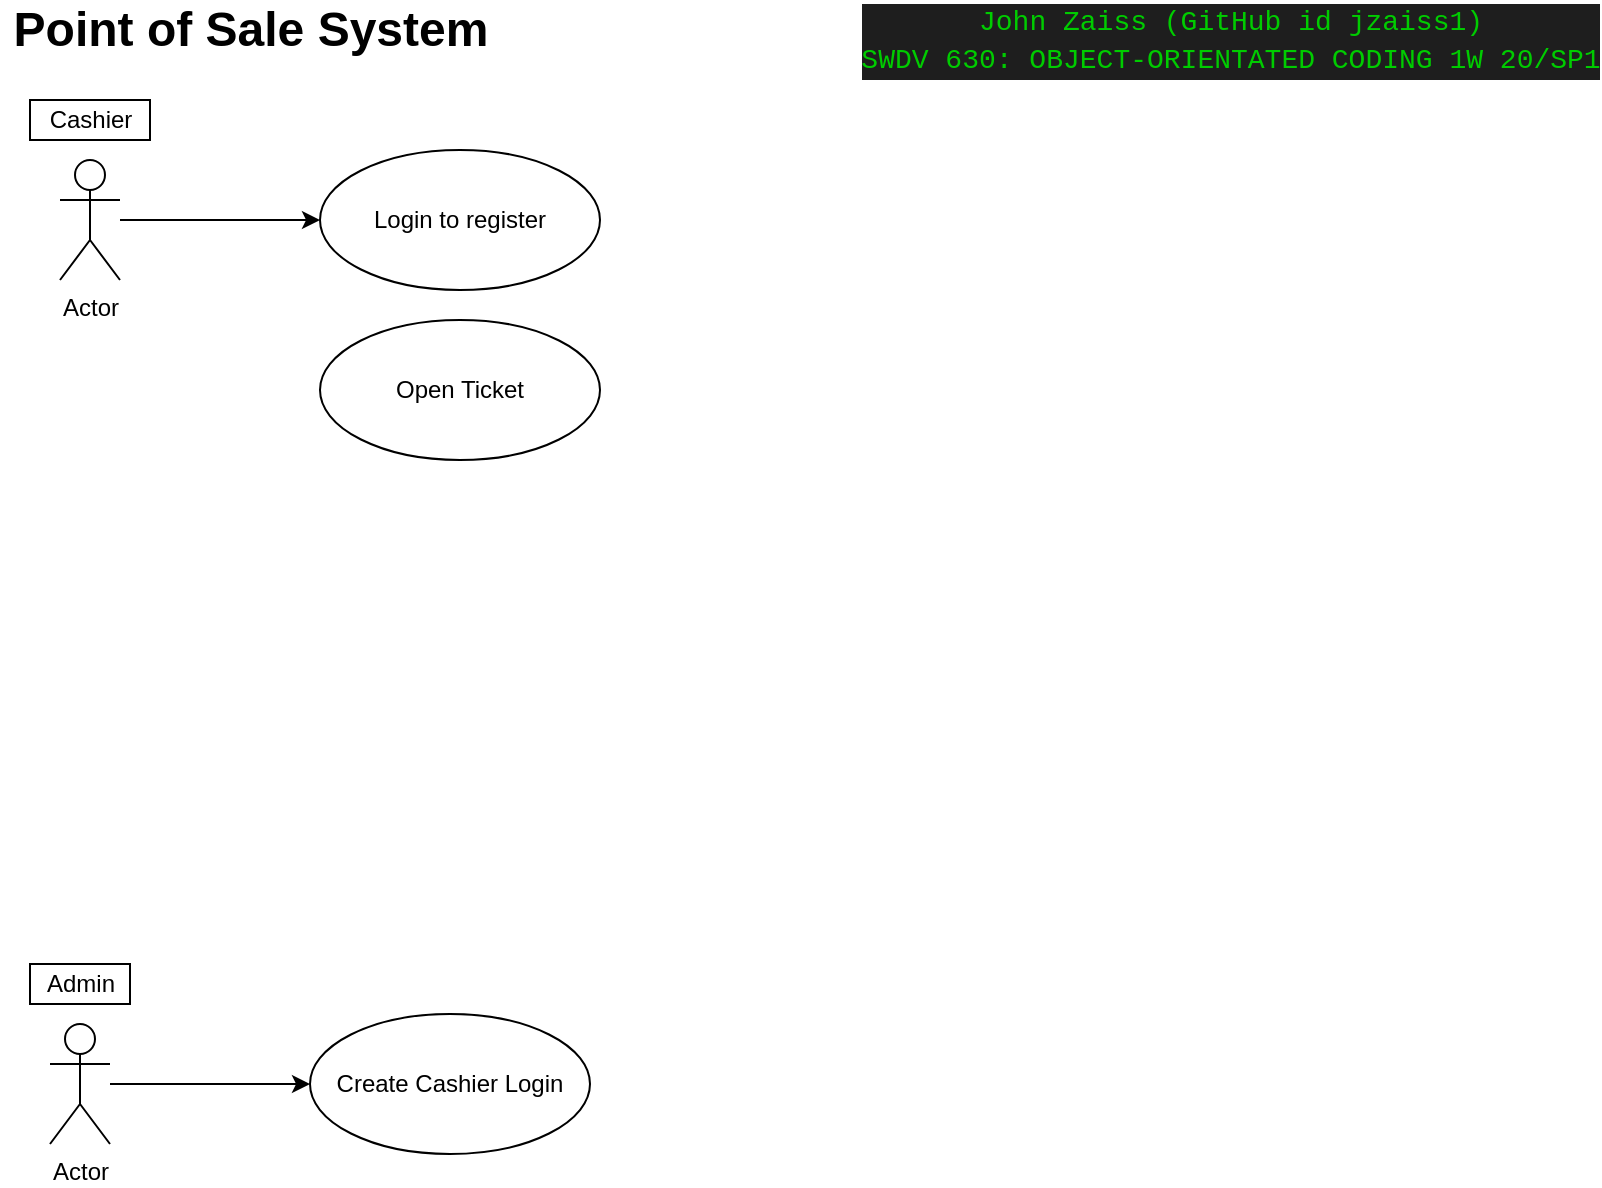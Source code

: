 <mxfile version="12.6.6" type="onedrive"><diagram id="7d96vNsrPdgRTabiyvwB" name="Page-1"><mxGraphModel dx="1421" dy="809" grid="1" gridSize="10" guides="1" tooltips="1" connect="1" arrows="1" fold="1" page="1" pageScale="1" pageWidth="850" pageHeight="1100" math="0" shadow="0"><root><mxCell id="0"/><mxCell id="1" parent="0"/><mxCell id="jANhcWR6Zb9z2Yt7NbXU-10" style="edgeStyle=orthogonalEdgeStyle;rounded=0;orthogonalLoop=1;jettySize=auto;html=1;fontSize=24;" edge="1" parent="1" source="jANhcWR6Zb9z2Yt7NbXU-1" target="jANhcWR6Zb9z2Yt7NbXU-9"><mxGeometry relative="1" as="geometry"/></mxCell><mxCell id="jANhcWR6Zb9z2Yt7NbXU-1" value="Actor" style="shape=umlActor;verticalLabelPosition=bottom;labelBackgroundColor=#ffffff;verticalAlign=top;html=1;outlineConnect=0;" vertex="1" parent="1"><mxGeometry x="70" y="100" width="30" height="60" as="geometry"/></mxCell><mxCell id="jANhcWR6Zb9z2Yt7NbXU-3" value="Cashier" style="text;html=1;align=center;verticalAlign=middle;resizable=0;points=[];autosize=1;strokeColor=#000000;" vertex="1" parent="1"><mxGeometry x="55" y="70" width="60" height="20" as="geometry"/></mxCell><mxCell id="jANhcWR6Zb9z2Yt7NbXU-4" value="&lt;div style=&quot;font-size: 24px;&quot;&gt;Point of Sale System&lt;/div&gt;" style="text;html=1;align=center;verticalAlign=middle;resizable=0;points=[];autosize=1;fontSize=24;fontStyle=1" vertex="1" parent="1"><mxGeometry x="40" y="20" width="250" height="30" as="geometry"/></mxCell><mxCell id="jANhcWR6Zb9z2Yt7NbXU-5" value="&lt;div style=&quot;background-color: rgb(30 , 30 , 30) ; font-family: &amp;#34;consolas&amp;#34; , &amp;#34;courier new&amp;#34; , monospace ; font-weight: normal ; font-size: 14px ; line-height: 19px ; white-space: pre&quot;&gt;&lt;div&gt;&lt;font color=&quot;#00CC00&quot;&gt;John&amp;nbsp;Zaiss&amp;nbsp;(GitHub&amp;nbsp;id&amp;nbsp;jzaiss1)&lt;/font&gt;&lt;/div&gt;&lt;div&gt;&lt;font color=&quot;#00CC00&quot;&gt;SWDV&amp;nbsp;630:&amp;nbsp;OBJECT-ORIENTATED&amp;nbsp;CODING&amp;nbsp;1W&amp;nbsp;20/SP1&lt;/font&gt;&lt;/div&gt;&lt;/div&gt;" style="text;html=1;align=center;verticalAlign=middle;resizable=0;points=[];autosize=1;fontSize=24;" vertex="1" parent="1"><mxGeometry x="470" y="20" width="370" height="40" as="geometry"/></mxCell><mxCell id="jANhcWR6Zb9z2Yt7NbXU-9" value="Login to register" style="ellipse;whiteSpace=wrap;html=1;strokeColor=#000000;fontSize=12;" vertex="1" parent="1"><mxGeometry x="200" y="95" width="140" height="70" as="geometry"/></mxCell><mxCell id="jANhcWR6Zb9z2Yt7NbXU-11" style="edgeStyle=orthogonalEdgeStyle;rounded=0;orthogonalLoop=1;jettySize=auto;html=1;fontSize=24;" edge="1" parent="1" source="jANhcWR6Zb9z2Yt7NbXU-12" target="jANhcWR6Zb9z2Yt7NbXU-14"><mxGeometry relative="1" as="geometry"/></mxCell><mxCell id="jANhcWR6Zb9z2Yt7NbXU-12" value="Actor" style="shape=umlActor;verticalLabelPosition=bottom;labelBackgroundColor=#ffffff;verticalAlign=top;html=1;outlineConnect=0;" vertex="1" parent="1"><mxGeometry x="65" y="532" width="30" height="60" as="geometry"/></mxCell><mxCell id="jANhcWR6Zb9z2Yt7NbXU-13" value="Admin" style="text;html=1;align=center;verticalAlign=middle;resizable=0;points=[];autosize=1;strokeColor=#000000;" vertex="1" parent="1"><mxGeometry x="55" y="502" width="50" height="20" as="geometry"/></mxCell><mxCell id="jANhcWR6Zb9z2Yt7NbXU-14" value="Create Cashier Login" style="ellipse;whiteSpace=wrap;html=1;strokeColor=#000000;fontSize=12;" vertex="1" parent="1"><mxGeometry x="195" y="527" width="140" height="70" as="geometry"/></mxCell><mxCell id="jANhcWR6Zb9z2Yt7NbXU-15" value="&lt;div&gt;Open Ticket&lt;/div&gt;" style="ellipse;whiteSpace=wrap;html=1;strokeColor=#000000;fontSize=12;" vertex="1" parent="1"><mxGeometry x="200" y="180" width="140" height="70" as="geometry"/></mxCell></root></mxGraphModel></diagram></mxfile>